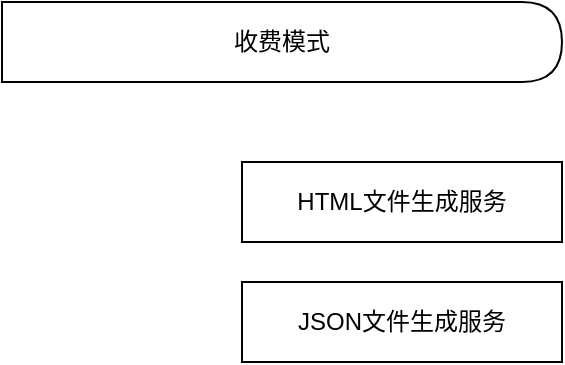 <mxfile compressed="false" version="20.4.0" type="device">
  <diagram id="0" name="Page-1">
    <mxGraphModel dx="768" dy="525" grid="1" gridSize="10" guides="1" tooltips="1" connect="1" arrows="1" fold="1" page="1" pageScale="1" pageWidth="827" pageHeight="1169" math="0" shadow="0">
      <root>
        <mxCell id="0" />
        <mxCell id="1" parent="0" />
        <mxCell id="LG7W-lJCwn09toY83LDz-1" value="收费模式" style="shape=delay;whiteSpace=wrap;html=1;" vertex="1" parent="1">
          <mxGeometry y="40" width="280" height="40" as="geometry" />
        </mxCell>
        <mxCell id="LG7W-lJCwn09toY83LDz-2" value="HTML文件生成服务" style="rounded=0;whiteSpace=wrap;html=1;" vertex="1" parent="1">
          <mxGeometry x="120" y="120" width="160" height="40" as="geometry" />
        </mxCell>
        <mxCell id="LG7W-lJCwn09toY83LDz-3" value="JSON文件生成服务" style="rounded=0;whiteSpace=wrap;html=1;" vertex="1" parent="1">
          <mxGeometry x="120" y="180" width="160" height="40" as="geometry" />
        </mxCell>
      </root>
    </mxGraphModel>
  </diagram>
</mxfile>
